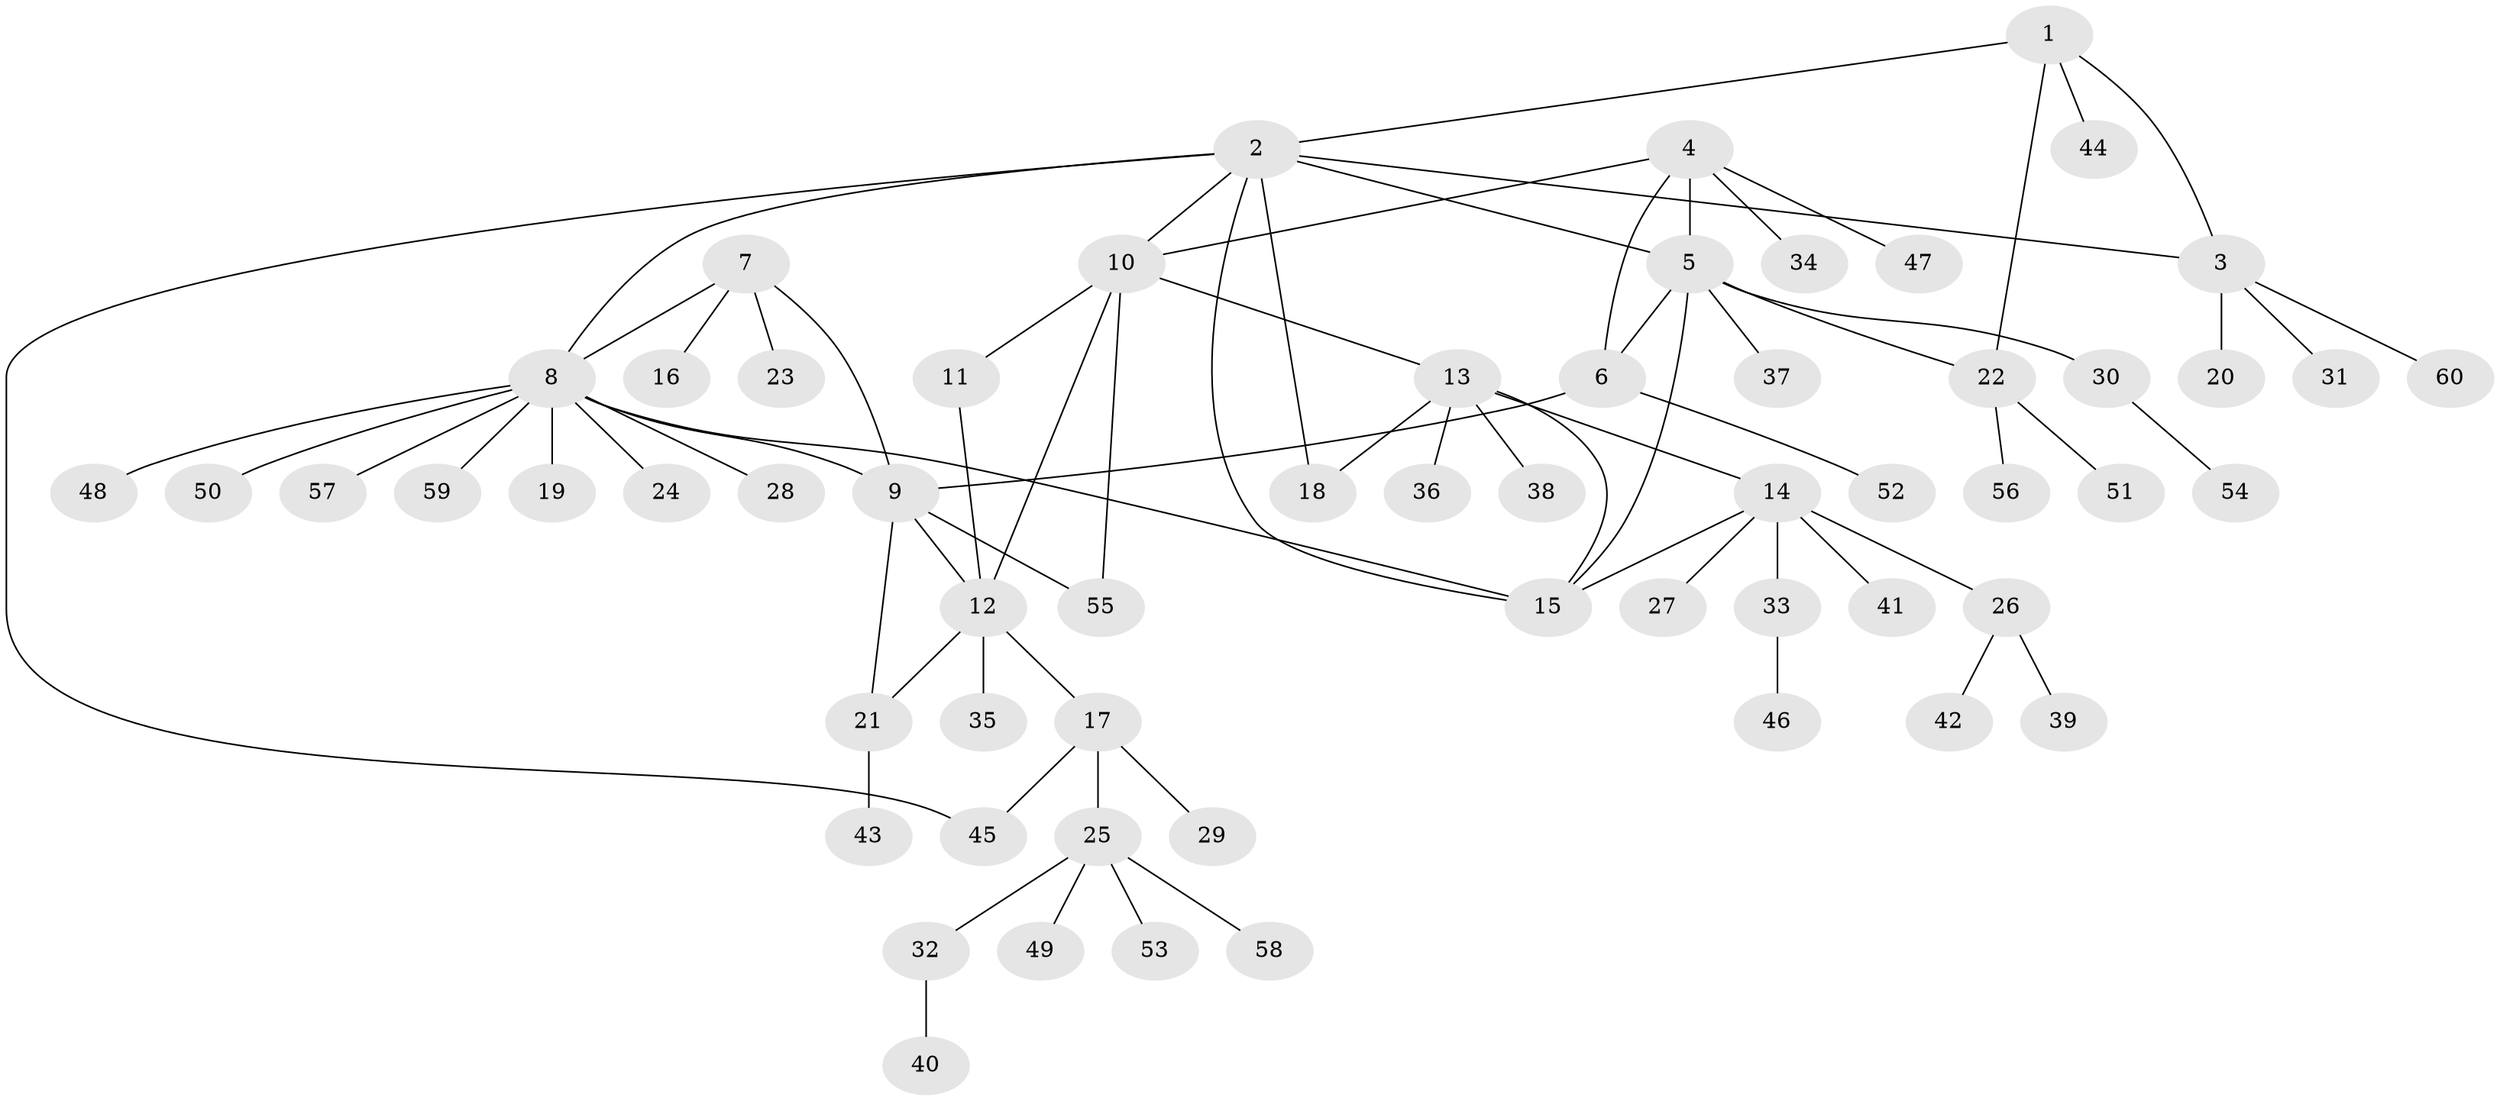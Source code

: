 // coarse degree distribution, {3: 0.16666666666666666, 8: 0.06666666666666667, 4: 0.13333333333333333, 1: 0.4666666666666667, 2: 0.13333333333333333, 7: 0.03333333333333333}
// Generated by graph-tools (version 1.1) at 2025/37/03/04/25 23:37:33]
// undirected, 60 vertices, 75 edges
graph export_dot {
  node [color=gray90,style=filled];
  1;
  2;
  3;
  4;
  5;
  6;
  7;
  8;
  9;
  10;
  11;
  12;
  13;
  14;
  15;
  16;
  17;
  18;
  19;
  20;
  21;
  22;
  23;
  24;
  25;
  26;
  27;
  28;
  29;
  30;
  31;
  32;
  33;
  34;
  35;
  36;
  37;
  38;
  39;
  40;
  41;
  42;
  43;
  44;
  45;
  46;
  47;
  48;
  49;
  50;
  51;
  52;
  53;
  54;
  55;
  56;
  57;
  58;
  59;
  60;
  1 -- 2;
  1 -- 3;
  1 -- 22;
  1 -- 44;
  2 -- 3;
  2 -- 5;
  2 -- 8;
  2 -- 10;
  2 -- 15;
  2 -- 18;
  2 -- 45;
  3 -- 20;
  3 -- 31;
  3 -- 60;
  4 -- 5;
  4 -- 6;
  4 -- 10;
  4 -- 34;
  4 -- 47;
  5 -- 6;
  5 -- 15;
  5 -- 22;
  5 -- 30;
  5 -- 37;
  6 -- 9;
  6 -- 52;
  7 -- 8;
  7 -- 9;
  7 -- 16;
  7 -- 23;
  8 -- 9;
  8 -- 15;
  8 -- 19;
  8 -- 24;
  8 -- 28;
  8 -- 48;
  8 -- 50;
  8 -- 57;
  8 -- 59;
  9 -- 12;
  9 -- 21;
  9 -- 55;
  10 -- 11;
  10 -- 12;
  10 -- 13;
  10 -- 55;
  11 -- 12;
  12 -- 17;
  12 -- 21;
  12 -- 35;
  13 -- 14;
  13 -- 15;
  13 -- 18;
  13 -- 36;
  13 -- 38;
  14 -- 15;
  14 -- 26;
  14 -- 27;
  14 -- 33;
  14 -- 41;
  17 -- 25;
  17 -- 29;
  17 -- 45;
  21 -- 43;
  22 -- 51;
  22 -- 56;
  25 -- 32;
  25 -- 49;
  25 -- 53;
  25 -- 58;
  26 -- 39;
  26 -- 42;
  30 -- 54;
  32 -- 40;
  33 -- 46;
}
